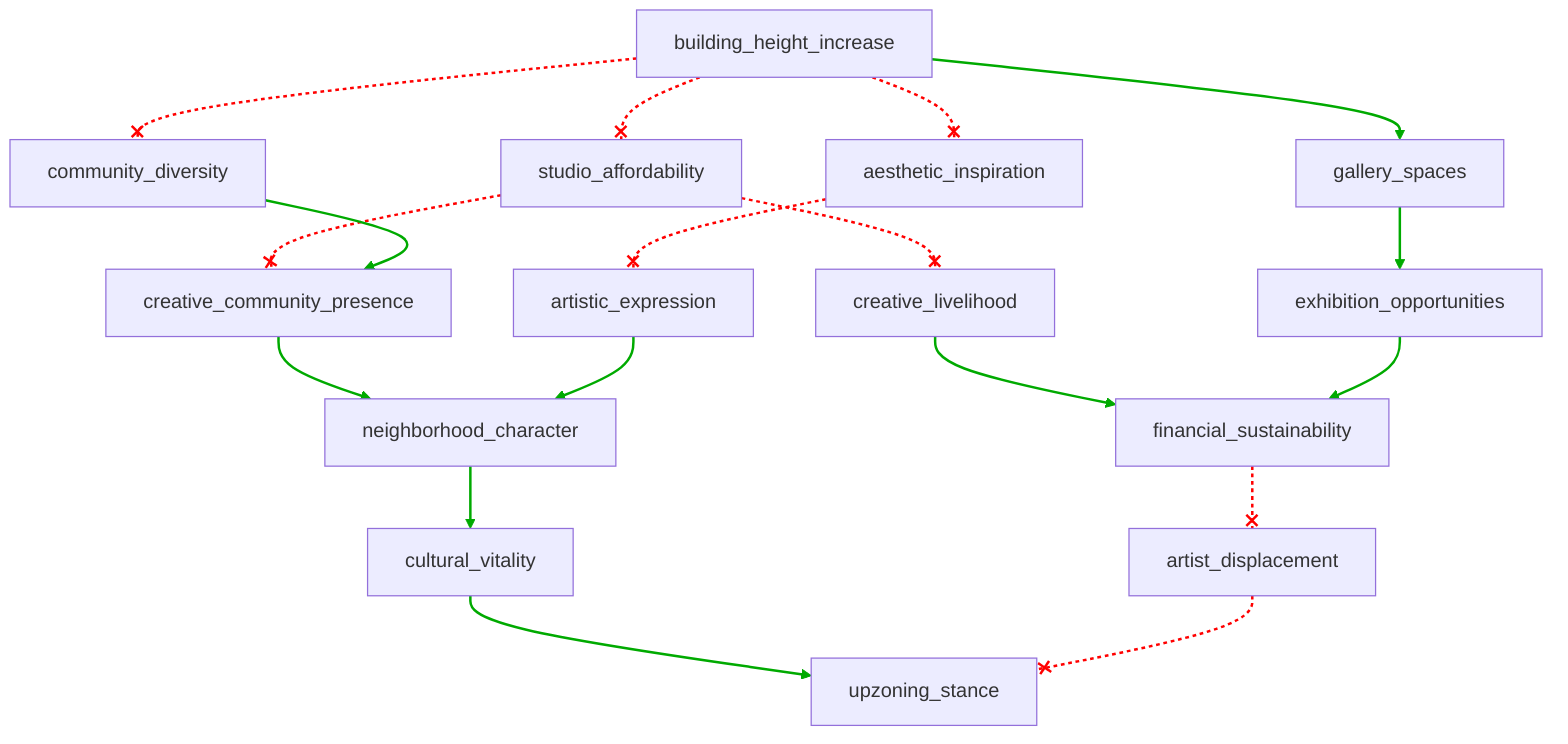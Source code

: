 flowchart TD
    n1[building_height_increase]
    n2[studio_affordability]
    n3[gallery_spaces]
    n4[aesthetic_inspiration]
    n5[community_diversity]
    n6[creative_livelihood]
    n8[exhibition_opportunities]
    n9[artistic_expression]
    n7[creative_community_presence]
    n11[financial_sustainability]
    n10[neighborhood_character]
    n13[artist_displacement]
    n12[cultural_vitality]
    n14[upzoning_stance]
    n1 --x n2
    n1 --> n3
    n1 --x n4
    n1 --x n5
    n2 --x n6
    n2 --x n7
    n3 --> n8
    n4 --x n9
    n5 --> n7
    n6 --> n11
    n7 --> n10
    n8 --> n11
    n9 --> n10
    n10 --> n12
    n11 --x n13
    n12 --> n14
    n13 --x n14
    linkStyle 0 stroke:#FF0000,stroke-dasharray:3,stroke-width:2px
    linkStyle 1 stroke:#00AA00,stroke-width:2px
    linkStyle 2 stroke:#FF0000,stroke-dasharray:3,stroke-width:2px
    linkStyle 3 stroke:#FF0000,stroke-dasharray:3,stroke-width:2px
    linkStyle 4 stroke:#FF0000,stroke-dasharray:3,stroke-width:2px
    linkStyle 5 stroke:#FF0000,stroke-dasharray:3,stroke-width:2px
    linkStyle 6 stroke:#00AA00,stroke-width:2px
    linkStyle 7 stroke:#FF0000,stroke-dasharray:3,stroke-width:2px
    linkStyle 8 stroke:#00AA00,stroke-width:2px
    linkStyle 9 stroke:#00AA00,stroke-width:2px
    linkStyle 10 stroke:#00AA00,stroke-width:2px
    linkStyle 11 stroke:#00AA00,stroke-width:2px
    linkStyle 12 stroke:#00AA00,stroke-width:2px
    linkStyle 13 stroke:#00AA00,stroke-width:2px
    linkStyle 14 stroke:#FF0000,stroke-dasharray:3,stroke-width:2px
    linkStyle 15 stroke:#00AA00,stroke-width:2px
    linkStyle 16 stroke:#FF0000,stroke-dasharray:3,stroke-width:2px